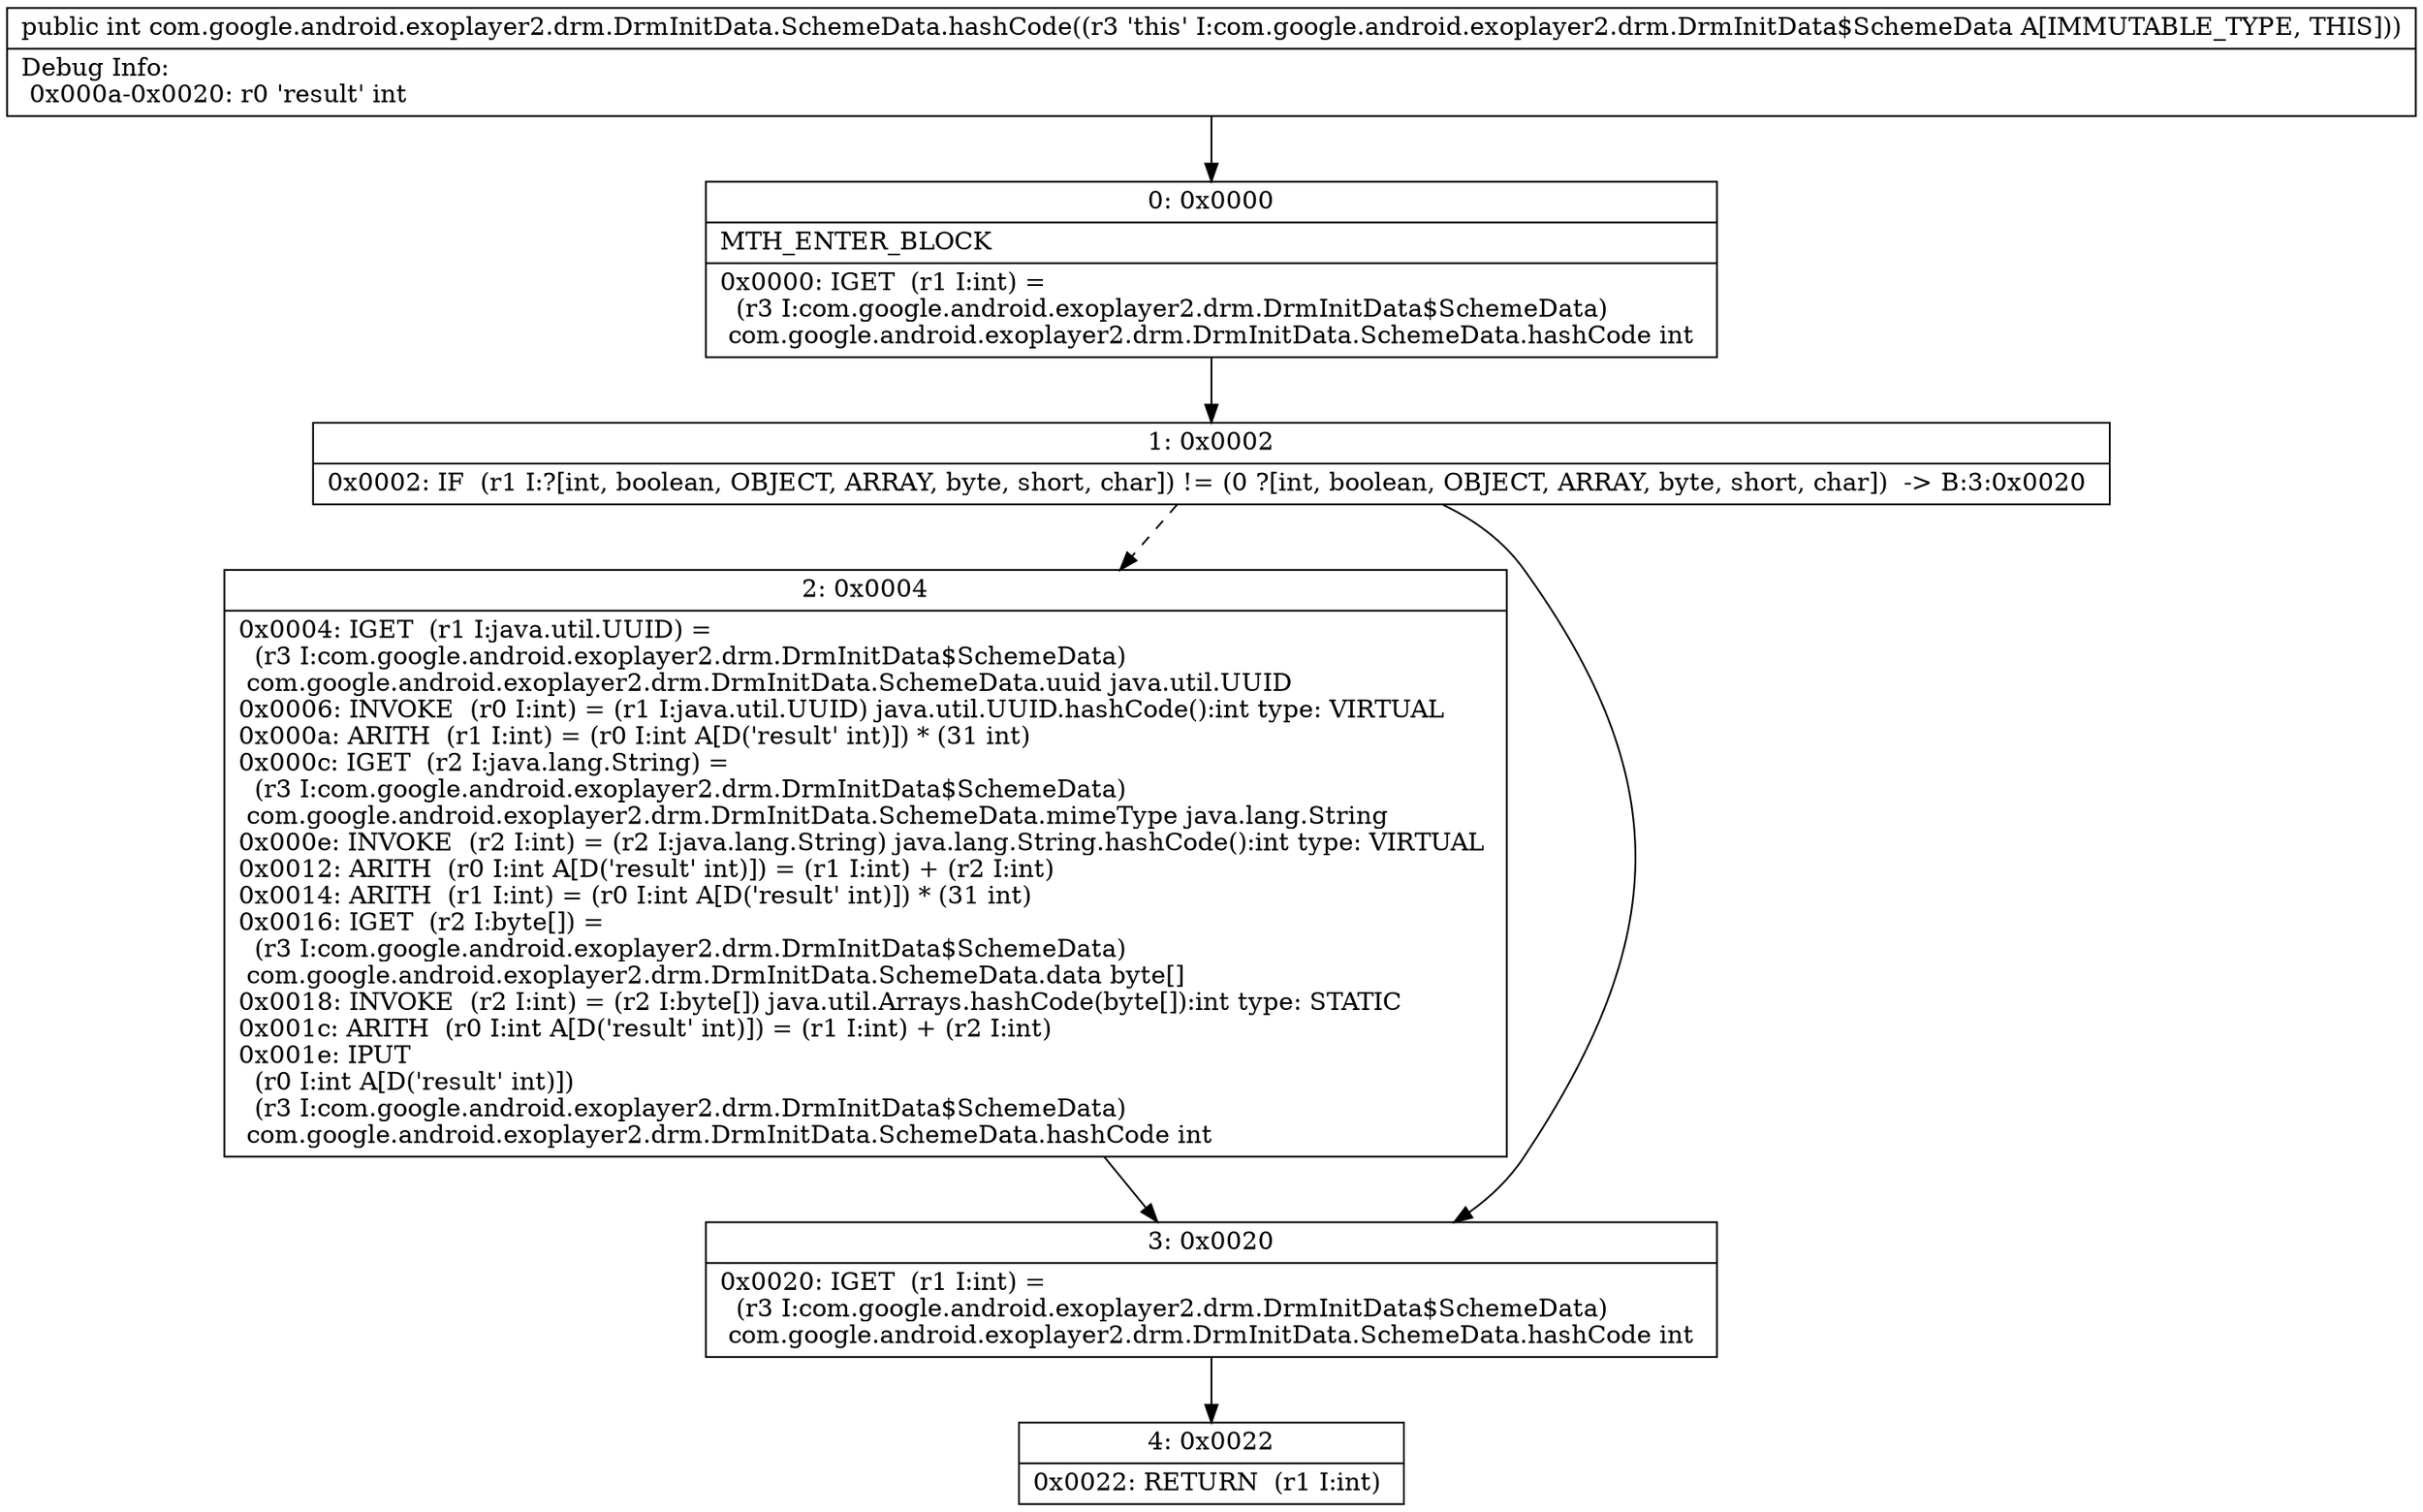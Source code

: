 digraph "CFG forcom.google.android.exoplayer2.drm.DrmInitData.SchemeData.hashCode()I" {
Node_0 [shape=record,label="{0\:\ 0x0000|MTH_ENTER_BLOCK\l|0x0000: IGET  (r1 I:int) = \l  (r3 I:com.google.android.exoplayer2.drm.DrmInitData$SchemeData)\l com.google.android.exoplayer2.drm.DrmInitData.SchemeData.hashCode int \l}"];
Node_1 [shape=record,label="{1\:\ 0x0002|0x0002: IF  (r1 I:?[int, boolean, OBJECT, ARRAY, byte, short, char]) != (0 ?[int, boolean, OBJECT, ARRAY, byte, short, char])  \-\> B:3:0x0020 \l}"];
Node_2 [shape=record,label="{2\:\ 0x0004|0x0004: IGET  (r1 I:java.util.UUID) = \l  (r3 I:com.google.android.exoplayer2.drm.DrmInitData$SchemeData)\l com.google.android.exoplayer2.drm.DrmInitData.SchemeData.uuid java.util.UUID \l0x0006: INVOKE  (r0 I:int) = (r1 I:java.util.UUID) java.util.UUID.hashCode():int type: VIRTUAL \l0x000a: ARITH  (r1 I:int) = (r0 I:int A[D('result' int)]) * (31 int) \l0x000c: IGET  (r2 I:java.lang.String) = \l  (r3 I:com.google.android.exoplayer2.drm.DrmInitData$SchemeData)\l com.google.android.exoplayer2.drm.DrmInitData.SchemeData.mimeType java.lang.String \l0x000e: INVOKE  (r2 I:int) = (r2 I:java.lang.String) java.lang.String.hashCode():int type: VIRTUAL \l0x0012: ARITH  (r0 I:int A[D('result' int)]) = (r1 I:int) + (r2 I:int) \l0x0014: ARITH  (r1 I:int) = (r0 I:int A[D('result' int)]) * (31 int) \l0x0016: IGET  (r2 I:byte[]) = \l  (r3 I:com.google.android.exoplayer2.drm.DrmInitData$SchemeData)\l com.google.android.exoplayer2.drm.DrmInitData.SchemeData.data byte[] \l0x0018: INVOKE  (r2 I:int) = (r2 I:byte[]) java.util.Arrays.hashCode(byte[]):int type: STATIC \l0x001c: ARITH  (r0 I:int A[D('result' int)]) = (r1 I:int) + (r2 I:int) \l0x001e: IPUT  \l  (r0 I:int A[D('result' int)])\l  (r3 I:com.google.android.exoplayer2.drm.DrmInitData$SchemeData)\l com.google.android.exoplayer2.drm.DrmInitData.SchemeData.hashCode int \l}"];
Node_3 [shape=record,label="{3\:\ 0x0020|0x0020: IGET  (r1 I:int) = \l  (r3 I:com.google.android.exoplayer2.drm.DrmInitData$SchemeData)\l com.google.android.exoplayer2.drm.DrmInitData.SchemeData.hashCode int \l}"];
Node_4 [shape=record,label="{4\:\ 0x0022|0x0022: RETURN  (r1 I:int) \l}"];
MethodNode[shape=record,label="{public int com.google.android.exoplayer2.drm.DrmInitData.SchemeData.hashCode((r3 'this' I:com.google.android.exoplayer2.drm.DrmInitData$SchemeData A[IMMUTABLE_TYPE, THIS]))  | Debug Info:\l  0x000a\-0x0020: r0 'result' int\l}"];
MethodNode -> Node_0;
Node_0 -> Node_1;
Node_1 -> Node_2[style=dashed];
Node_1 -> Node_3;
Node_2 -> Node_3;
Node_3 -> Node_4;
}

